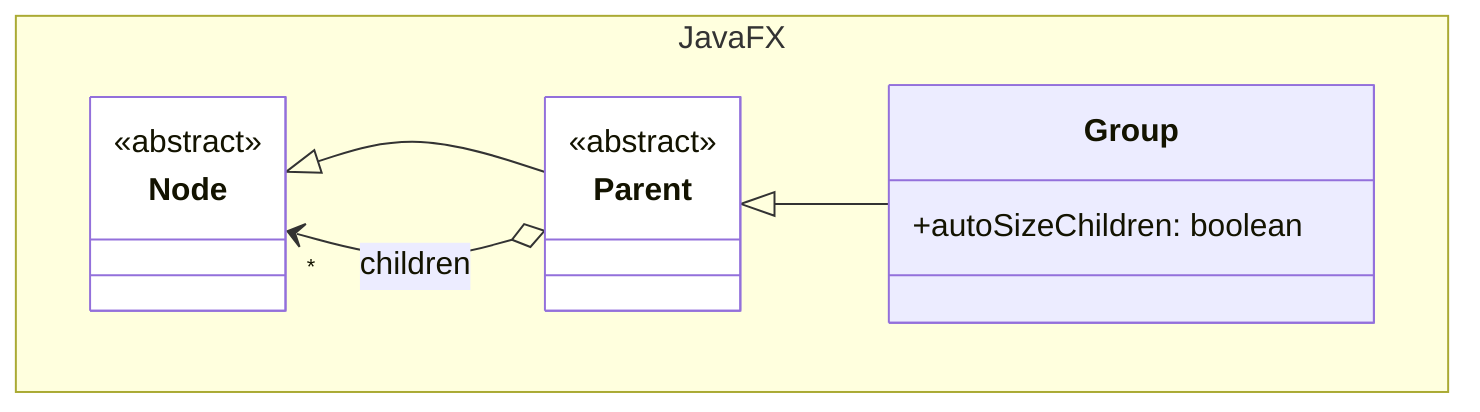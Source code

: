 classDiagram

    namespace JavaFX {

        class Node {
            <<abstract>>
        }
        
        class Parent {
            <<abstract>>
        }

        class Group {
            +autoSizeChildren: boolean
        }

    }

    Node <|-- Parent
    Node "*"<--o Parent: children

    Parent <|-- Group

    style Node fill:white
    style Parent fill:white